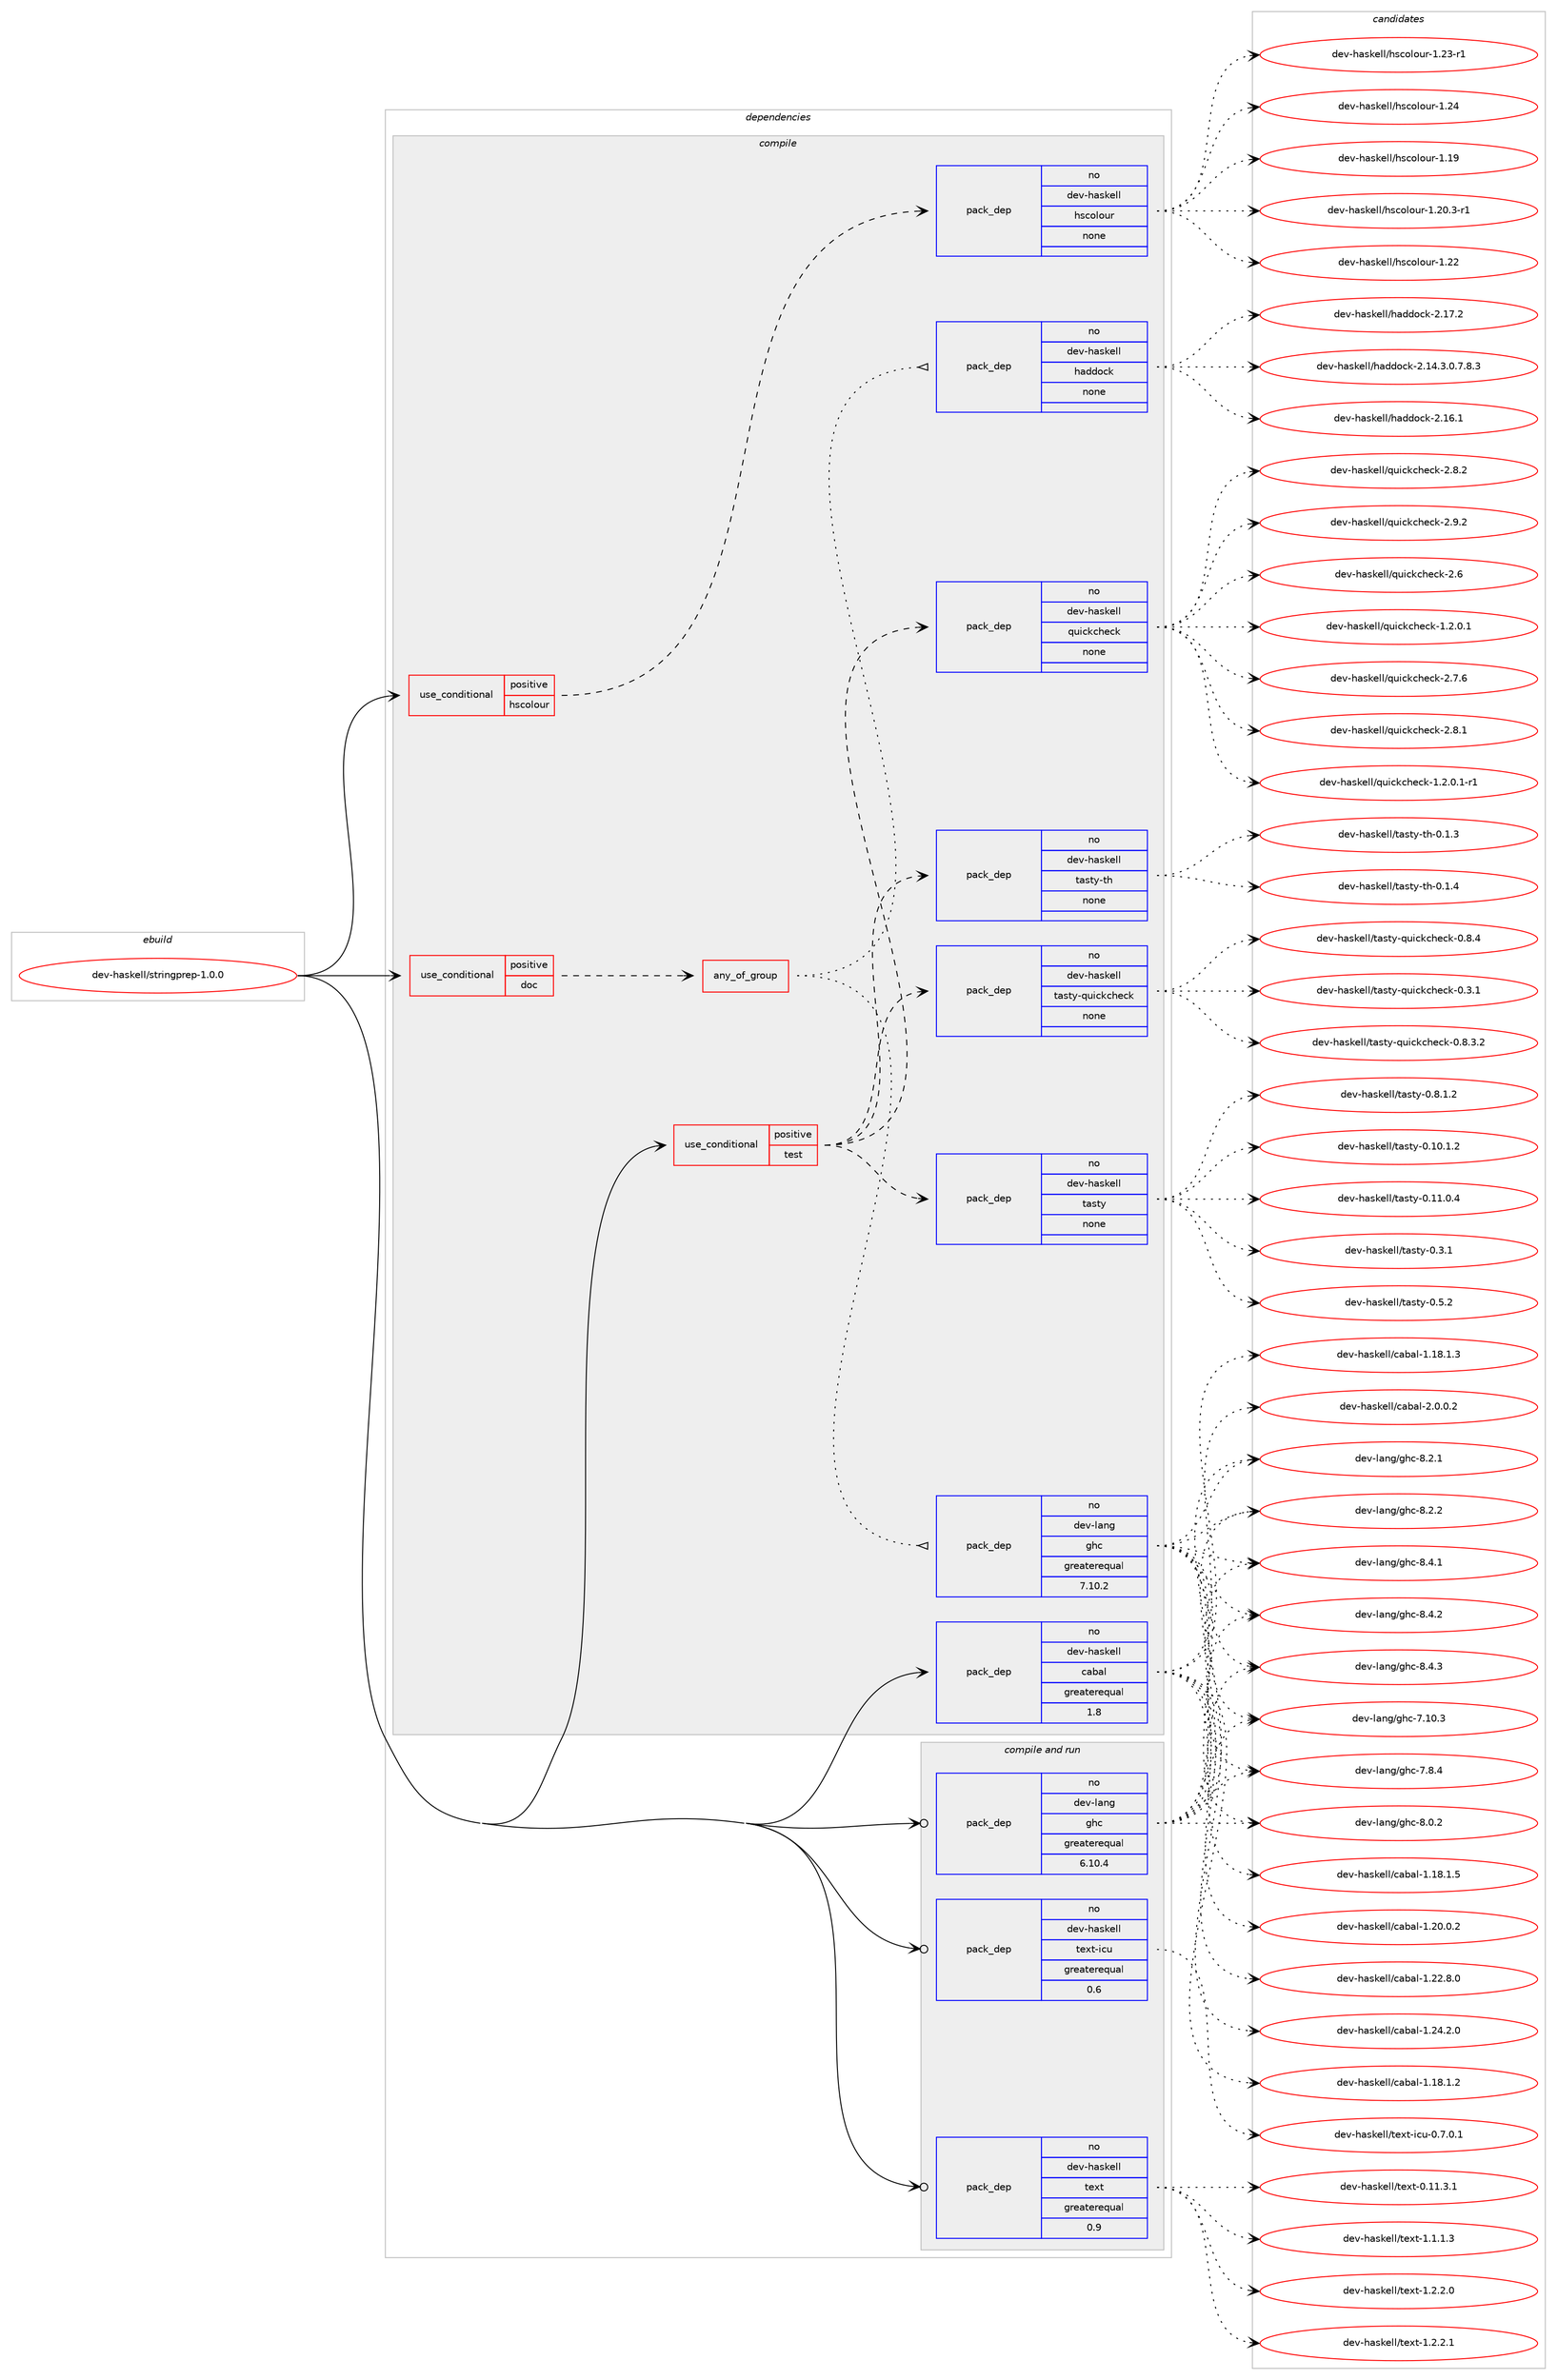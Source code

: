 digraph prolog {

# *************
# Graph options
# *************

newrank=true;
concentrate=true;
compound=true;
graph [rankdir=LR,fontname=Helvetica,fontsize=10,ranksep=1.5];#, ranksep=2.5, nodesep=0.2];
edge  [arrowhead=vee];
node  [fontname=Helvetica,fontsize=10];

# **********
# The ebuild
# **********

subgraph cluster_leftcol {
color=gray;
rank=same;
label=<<i>ebuild</i>>;
id [label="dev-haskell/stringprep-1.0.0", color=red, width=4, href="../dev-haskell/stringprep-1.0.0.svg"];
}

# ****************
# The dependencies
# ****************

subgraph cluster_midcol {
color=gray;
label=<<i>dependencies</i>>;
subgraph cluster_compile {
fillcolor="#eeeeee";
style=filled;
label=<<i>compile</i>>;
subgraph cond361542 {
dependency1344790 [label=<<TABLE BORDER="0" CELLBORDER="1" CELLSPACING="0" CELLPADDING="4"><TR><TD ROWSPAN="3" CELLPADDING="10">use_conditional</TD></TR><TR><TD>positive</TD></TR><TR><TD>doc</TD></TR></TABLE>>, shape=none, color=red];
subgraph any21576 {
dependency1344791 [label=<<TABLE BORDER="0" CELLBORDER="1" CELLSPACING="0" CELLPADDING="4"><TR><TD CELLPADDING="10">any_of_group</TD></TR></TABLE>>, shape=none, color=red];subgraph pack961120 {
dependency1344792 [label=<<TABLE BORDER="0" CELLBORDER="1" CELLSPACING="0" CELLPADDING="4" WIDTH="220"><TR><TD ROWSPAN="6" CELLPADDING="30">pack_dep</TD></TR><TR><TD WIDTH="110">no</TD></TR><TR><TD>dev-haskell</TD></TR><TR><TD>haddock</TD></TR><TR><TD>none</TD></TR><TR><TD></TD></TR></TABLE>>, shape=none, color=blue];
}
dependency1344791:e -> dependency1344792:w [weight=20,style="dotted",arrowhead="oinv"];
subgraph pack961121 {
dependency1344793 [label=<<TABLE BORDER="0" CELLBORDER="1" CELLSPACING="0" CELLPADDING="4" WIDTH="220"><TR><TD ROWSPAN="6" CELLPADDING="30">pack_dep</TD></TR><TR><TD WIDTH="110">no</TD></TR><TR><TD>dev-lang</TD></TR><TR><TD>ghc</TD></TR><TR><TD>greaterequal</TD></TR><TR><TD>7.10.2</TD></TR></TABLE>>, shape=none, color=blue];
}
dependency1344791:e -> dependency1344793:w [weight=20,style="dotted",arrowhead="oinv"];
}
dependency1344790:e -> dependency1344791:w [weight=20,style="dashed",arrowhead="vee"];
}
id:e -> dependency1344790:w [weight=20,style="solid",arrowhead="vee"];
subgraph cond361543 {
dependency1344794 [label=<<TABLE BORDER="0" CELLBORDER="1" CELLSPACING="0" CELLPADDING="4"><TR><TD ROWSPAN="3" CELLPADDING="10">use_conditional</TD></TR><TR><TD>positive</TD></TR><TR><TD>hscolour</TD></TR></TABLE>>, shape=none, color=red];
subgraph pack961122 {
dependency1344795 [label=<<TABLE BORDER="0" CELLBORDER="1" CELLSPACING="0" CELLPADDING="4" WIDTH="220"><TR><TD ROWSPAN="6" CELLPADDING="30">pack_dep</TD></TR><TR><TD WIDTH="110">no</TD></TR><TR><TD>dev-haskell</TD></TR><TR><TD>hscolour</TD></TR><TR><TD>none</TD></TR><TR><TD></TD></TR></TABLE>>, shape=none, color=blue];
}
dependency1344794:e -> dependency1344795:w [weight=20,style="dashed",arrowhead="vee"];
}
id:e -> dependency1344794:w [weight=20,style="solid",arrowhead="vee"];
subgraph cond361544 {
dependency1344796 [label=<<TABLE BORDER="0" CELLBORDER="1" CELLSPACING="0" CELLPADDING="4"><TR><TD ROWSPAN="3" CELLPADDING="10">use_conditional</TD></TR><TR><TD>positive</TD></TR><TR><TD>test</TD></TR></TABLE>>, shape=none, color=red];
subgraph pack961123 {
dependency1344797 [label=<<TABLE BORDER="0" CELLBORDER="1" CELLSPACING="0" CELLPADDING="4" WIDTH="220"><TR><TD ROWSPAN="6" CELLPADDING="30">pack_dep</TD></TR><TR><TD WIDTH="110">no</TD></TR><TR><TD>dev-haskell</TD></TR><TR><TD>quickcheck</TD></TR><TR><TD>none</TD></TR><TR><TD></TD></TR></TABLE>>, shape=none, color=blue];
}
dependency1344796:e -> dependency1344797:w [weight=20,style="dashed",arrowhead="vee"];
subgraph pack961124 {
dependency1344798 [label=<<TABLE BORDER="0" CELLBORDER="1" CELLSPACING="0" CELLPADDING="4" WIDTH="220"><TR><TD ROWSPAN="6" CELLPADDING="30">pack_dep</TD></TR><TR><TD WIDTH="110">no</TD></TR><TR><TD>dev-haskell</TD></TR><TR><TD>tasty</TD></TR><TR><TD>none</TD></TR><TR><TD></TD></TR></TABLE>>, shape=none, color=blue];
}
dependency1344796:e -> dependency1344798:w [weight=20,style="dashed",arrowhead="vee"];
subgraph pack961125 {
dependency1344799 [label=<<TABLE BORDER="0" CELLBORDER="1" CELLSPACING="0" CELLPADDING="4" WIDTH="220"><TR><TD ROWSPAN="6" CELLPADDING="30">pack_dep</TD></TR><TR><TD WIDTH="110">no</TD></TR><TR><TD>dev-haskell</TD></TR><TR><TD>tasty-quickcheck</TD></TR><TR><TD>none</TD></TR><TR><TD></TD></TR></TABLE>>, shape=none, color=blue];
}
dependency1344796:e -> dependency1344799:w [weight=20,style="dashed",arrowhead="vee"];
subgraph pack961126 {
dependency1344800 [label=<<TABLE BORDER="0" CELLBORDER="1" CELLSPACING="0" CELLPADDING="4" WIDTH="220"><TR><TD ROWSPAN="6" CELLPADDING="30">pack_dep</TD></TR><TR><TD WIDTH="110">no</TD></TR><TR><TD>dev-haskell</TD></TR><TR><TD>tasty-th</TD></TR><TR><TD>none</TD></TR><TR><TD></TD></TR></TABLE>>, shape=none, color=blue];
}
dependency1344796:e -> dependency1344800:w [weight=20,style="dashed",arrowhead="vee"];
}
id:e -> dependency1344796:w [weight=20,style="solid",arrowhead="vee"];
subgraph pack961127 {
dependency1344801 [label=<<TABLE BORDER="0" CELLBORDER="1" CELLSPACING="0" CELLPADDING="4" WIDTH="220"><TR><TD ROWSPAN="6" CELLPADDING="30">pack_dep</TD></TR><TR><TD WIDTH="110">no</TD></TR><TR><TD>dev-haskell</TD></TR><TR><TD>cabal</TD></TR><TR><TD>greaterequal</TD></TR><TR><TD>1.8</TD></TR></TABLE>>, shape=none, color=blue];
}
id:e -> dependency1344801:w [weight=20,style="solid",arrowhead="vee"];
}
subgraph cluster_compileandrun {
fillcolor="#eeeeee";
style=filled;
label=<<i>compile and run</i>>;
subgraph pack961128 {
dependency1344802 [label=<<TABLE BORDER="0" CELLBORDER="1" CELLSPACING="0" CELLPADDING="4" WIDTH="220"><TR><TD ROWSPAN="6" CELLPADDING="30">pack_dep</TD></TR><TR><TD WIDTH="110">no</TD></TR><TR><TD>dev-haskell</TD></TR><TR><TD>text</TD></TR><TR><TD>greaterequal</TD></TR><TR><TD>0.9</TD></TR></TABLE>>, shape=none, color=blue];
}
id:e -> dependency1344802:w [weight=20,style="solid",arrowhead="odotvee"];
subgraph pack961129 {
dependency1344803 [label=<<TABLE BORDER="0" CELLBORDER="1" CELLSPACING="0" CELLPADDING="4" WIDTH="220"><TR><TD ROWSPAN="6" CELLPADDING="30">pack_dep</TD></TR><TR><TD WIDTH="110">no</TD></TR><TR><TD>dev-haskell</TD></TR><TR><TD>text-icu</TD></TR><TR><TD>greaterequal</TD></TR><TR><TD>0.6</TD></TR></TABLE>>, shape=none, color=blue];
}
id:e -> dependency1344803:w [weight=20,style="solid",arrowhead="odotvee"];
subgraph pack961130 {
dependency1344804 [label=<<TABLE BORDER="0" CELLBORDER="1" CELLSPACING="0" CELLPADDING="4" WIDTH="220"><TR><TD ROWSPAN="6" CELLPADDING="30">pack_dep</TD></TR><TR><TD WIDTH="110">no</TD></TR><TR><TD>dev-lang</TD></TR><TR><TD>ghc</TD></TR><TR><TD>greaterequal</TD></TR><TR><TD>6.10.4</TD></TR></TABLE>>, shape=none, color=blue];
}
id:e -> dependency1344804:w [weight=20,style="solid",arrowhead="odotvee"];
}
subgraph cluster_run {
fillcolor="#eeeeee";
style=filled;
label=<<i>run</i>>;
}
}

# **************
# The candidates
# **************

subgraph cluster_choices {
rank=same;
color=gray;
label=<<i>candidates</i>>;

subgraph choice961120 {
color=black;
nodesep=1;
choice1001011184510497115107101108108471049710010011199107455046495246514648465546564651 [label="dev-haskell/haddock-2.14.3.0.7.8.3", color=red, width=4,href="../dev-haskell/haddock-2.14.3.0.7.8.3.svg"];
choice100101118451049711510710110810847104971001001119910745504649544649 [label="dev-haskell/haddock-2.16.1", color=red, width=4,href="../dev-haskell/haddock-2.16.1.svg"];
choice100101118451049711510710110810847104971001001119910745504649554650 [label="dev-haskell/haddock-2.17.2", color=red, width=4,href="../dev-haskell/haddock-2.17.2.svg"];
dependency1344792:e -> choice1001011184510497115107101108108471049710010011199107455046495246514648465546564651:w [style=dotted,weight="100"];
dependency1344792:e -> choice100101118451049711510710110810847104971001001119910745504649544649:w [style=dotted,weight="100"];
dependency1344792:e -> choice100101118451049711510710110810847104971001001119910745504649554650:w [style=dotted,weight="100"];
}
subgraph choice961121 {
color=black;
nodesep=1;
choice1001011184510897110103471031049945554649484651 [label="dev-lang/ghc-7.10.3", color=red, width=4,href="../dev-lang/ghc-7.10.3.svg"];
choice10010111845108971101034710310499455546564652 [label="dev-lang/ghc-7.8.4", color=red, width=4,href="../dev-lang/ghc-7.8.4.svg"];
choice10010111845108971101034710310499455646484650 [label="dev-lang/ghc-8.0.2", color=red, width=4,href="../dev-lang/ghc-8.0.2.svg"];
choice10010111845108971101034710310499455646504649 [label="dev-lang/ghc-8.2.1", color=red, width=4,href="../dev-lang/ghc-8.2.1.svg"];
choice10010111845108971101034710310499455646504650 [label="dev-lang/ghc-8.2.2", color=red, width=4,href="../dev-lang/ghc-8.2.2.svg"];
choice10010111845108971101034710310499455646524649 [label="dev-lang/ghc-8.4.1", color=red, width=4,href="../dev-lang/ghc-8.4.1.svg"];
choice10010111845108971101034710310499455646524650 [label="dev-lang/ghc-8.4.2", color=red, width=4,href="../dev-lang/ghc-8.4.2.svg"];
choice10010111845108971101034710310499455646524651 [label="dev-lang/ghc-8.4.3", color=red, width=4,href="../dev-lang/ghc-8.4.3.svg"];
dependency1344793:e -> choice1001011184510897110103471031049945554649484651:w [style=dotted,weight="100"];
dependency1344793:e -> choice10010111845108971101034710310499455546564652:w [style=dotted,weight="100"];
dependency1344793:e -> choice10010111845108971101034710310499455646484650:w [style=dotted,weight="100"];
dependency1344793:e -> choice10010111845108971101034710310499455646504649:w [style=dotted,weight="100"];
dependency1344793:e -> choice10010111845108971101034710310499455646504650:w [style=dotted,weight="100"];
dependency1344793:e -> choice10010111845108971101034710310499455646524649:w [style=dotted,weight="100"];
dependency1344793:e -> choice10010111845108971101034710310499455646524650:w [style=dotted,weight="100"];
dependency1344793:e -> choice10010111845108971101034710310499455646524651:w [style=dotted,weight="100"];
}
subgraph choice961122 {
color=black;
nodesep=1;
choice100101118451049711510710110810847104115991111081111171144549464957 [label="dev-haskell/hscolour-1.19", color=red, width=4,href="../dev-haskell/hscolour-1.19.svg"];
choice10010111845104971151071011081084710411599111108111117114454946504846514511449 [label="dev-haskell/hscolour-1.20.3-r1", color=red, width=4,href="../dev-haskell/hscolour-1.20.3-r1.svg"];
choice100101118451049711510710110810847104115991111081111171144549465050 [label="dev-haskell/hscolour-1.22", color=red, width=4,href="../dev-haskell/hscolour-1.22.svg"];
choice1001011184510497115107101108108471041159911110811111711445494650514511449 [label="dev-haskell/hscolour-1.23-r1", color=red, width=4,href="../dev-haskell/hscolour-1.23-r1.svg"];
choice100101118451049711510710110810847104115991111081111171144549465052 [label="dev-haskell/hscolour-1.24", color=red, width=4,href="../dev-haskell/hscolour-1.24.svg"];
dependency1344795:e -> choice100101118451049711510710110810847104115991111081111171144549464957:w [style=dotted,weight="100"];
dependency1344795:e -> choice10010111845104971151071011081084710411599111108111117114454946504846514511449:w [style=dotted,weight="100"];
dependency1344795:e -> choice100101118451049711510710110810847104115991111081111171144549465050:w [style=dotted,weight="100"];
dependency1344795:e -> choice1001011184510497115107101108108471041159911110811111711445494650514511449:w [style=dotted,weight="100"];
dependency1344795:e -> choice100101118451049711510710110810847104115991111081111171144549465052:w [style=dotted,weight="100"];
}
subgraph choice961123 {
color=black;
nodesep=1;
choice1001011184510497115107101108108471131171059910799104101991074549465046484649 [label="dev-haskell/quickcheck-1.2.0.1", color=red, width=4,href="../dev-haskell/quickcheck-1.2.0.1.svg"];
choice10010111845104971151071011081084711311710599107991041019910745494650464846494511449 [label="dev-haskell/quickcheck-1.2.0.1-r1", color=red, width=4,href="../dev-haskell/quickcheck-1.2.0.1-r1.svg"];
choice10010111845104971151071011081084711311710599107991041019910745504654 [label="dev-haskell/quickcheck-2.6", color=red, width=4,href="../dev-haskell/quickcheck-2.6.svg"];
choice100101118451049711510710110810847113117105991079910410199107455046554654 [label="dev-haskell/quickcheck-2.7.6", color=red, width=4,href="../dev-haskell/quickcheck-2.7.6.svg"];
choice100101118451049711510710110810847113117105991079910410199107455046564649 [label="dev-haskell/quickcheck-2.8.1", color=red, width=4,href="../dev-haskell/quickcheck-2.8.1.svg"];
choice100101118451049711510710110810847113117105991079910410199107455046564650 [label="dev-haskell/quickcheck-2.8.2", color=red, width=4,href="../dev-haskell/quickcheck-2.8.2.svg"];
choice100101118451049711510710110810847113117105991079910410199107455046574650 [label="dev-haskell/quickcheck-2.9.2", color=red, width=4,href="../dev-haskell/quickcheck-2.9.2.svg"];
dependency1344797:e -> choice1001011184510497115107101108108471131171059910799104101991074549465046484649:w [style=dotted,weight="100"];
dependency1344797:e -> choice10010111845104971151071011081084711311710599107991041019910745494650464846494511449:w [style=dotted,weight="100"];
dependency1344797:e -> choice10010111845104971151071011081084711311710599107991041019910745504654:w [style=dotted,weight="100"];
dependency1344797:e -> choice100101118451049711510710110810847113117105991079910410199107455046554654:w [style=dotted,weight="100"];
dependency1344797:e -> choice100101118451049711510710110810847113117105991079910410199107455046564649:w [style=dotted,weight="100"];
dependency1344797:e -> choice100101118451049711510710110810847113117105991079910410199107455046564650:w [style=dotted,weight="100"];
dependency1344797:e -> choice100101118451049711510710110810847113117105991079910410199107455046574650:w [style=dotted,weight="100"];
}
subgraph choice961124 {
color=black;
nodesep=1;
choice10010111845104971151071011081084711697115116121454846494846494650 [label="dev-haskell/tasty-0.10.1.2", color=red, width=4,href="../dev-haskell/tasty-0.10.1.2.svg"];
choice10010111845104971151071011081084711697115116121454846494946484652 [label="dev-haskell/tasty-0.11.0.4", color=red, width=4,href="../dev-haskell/tasty-0.11.0.4.svg"];
choice10010111845104971151071011081084711697115116121454846514649 [label="dev-haskell/tasty-0.3.1", color=red, width=4,href="../dev-haskell/tasty-0.3.1.svg"];
choice10010111845104971151071011081084711697115116121454846534650 [label="dev-haskell/tasty-0.5.2", color=red, width=4,href="../dev-haskell/tasty-0.5.2.svg"];
choice100101118451049711510710110810847116971151161214548465646494650 [label="dev-haskell/tasty-0.8.1.2", color=red, width=4,href="../dev-haskell/tasty-0.8.1.2.svg"];
dependency1344798:e -> choice10010111845104971151071011081084711697115116121454846494846494650:w [style=dotted,weight="100"];
dependency1344798:e -> choice10010111845104971151071011081084711697115116121454846494946484652:w [style=dotted,weight="100"];
dependency1344798:e -> choice10010111845104971151071011081084711697115116121454846514649:w [style=dotted,weight="100"];
dependency1344798:e -> choice10010111845104971151071011081084711697115116121454846534650:w [style=dotted,weight="100"];
dependency1344798:e -> choice100101118451049711510710110810847116971151161214548465646494650:w [style=dotted,weight="100"];
}
subgraph choice961125 {
color=black;
nodesep=1;
choice1001011184510497115107101108108471169711511612145113117105991079910410199107454846514649 [label="dev-haskell/tasty-quickcheck-0.3.1", color=red, width=4,href="../dev-haskell/tasty-quickcheck-0.3.1.svg"];
choice10010111845104971151071011081084711697115116121451131171059910799104101991074548465646514650 [label="dev-haskell/tasty-quickcheck-0.8.3.2", color=red, width=4,href="../dev-haskell/tasty-quickcheck-0.8.3.2.svg"];
choice1001011184510497115107101108108471169711511612145113117105991079910410199107454846564652 [label="dev-haskell/tasty-quickcheck-0.8.4", color=red, width=4,href="../dev-haskell/tasty-quickcheck-0.8.4.svg"];
dependency1344799:e -> choice1001011184510497115107101108108471169711511612145113117105991079910410199107454846514649:w [style=dotted,weight="100"];
dependency1344799:e -> choice10010111845104971151071011081084711697115116121451131171059910799104101991074548465646514650:w [style=dotted,weight="100"];
dependency1344799:e -> choice1001011184510497115107101108108471169711511612145113117105991079910410199107454846564652:w [style=dotted,weight="100"];
}
subgraph choice961126 {
color=black;
nodesep=1;
choice1001011184510497115107101108108471169711511612145116104454846494651 [label="dev-haskell/tasty-th-0.1.3", color=red, width=4,href="../dev-haskell/tasty-th-0.1.3.svg"];
choice1001011184510497115107101108108471169711511612145116104454846494652 [label="dev-haskell/tasty-th-0.1.4", color=red, width=4,href="../dev-haskell/tasty-th-0.1.4.svg"];
dependency1344800:e -> choice1001011184510497115107101108108471169711511612145116104454846494651:w [style=dotted,weight="100"];
dependency1344800:e -> choice1001011184510497115107101108108471169711511612145116104454846494652:w [style=dotted,weight="100"];
}
subgraph choice961127 {
color=black;
nodesep=1;
choice10010111845104971151071011081084799979897108454946495646494650 [label="dev-haskell/cabal-1.18.1.2", color=red, width=4,href="../dev-haskell/cabal-1.18.1.2.svg"];
choice10010111845104971151071011081084799979897108454946495646494651 [label="dev-haskell/cabal-1.18.1.3", color=red, width=4,href="../dev-haskell/cabal-1.18.1.3.svg"];
choice10010111845104971151071011081084799979897108454946495646494653 [label="dev-haskell/cabal-1.18.1.5", color=red, width=4,href="../dev-haskell/cabal-1.18.1.5.svg"];
choice10010111845104971151071011081084799979897108454946504846484650 [label="dev-haskell/cabal-1.20.0.2", color=red, width=4,href="../dev-haskell/cabal-1.20.0.2.svg"];
choice10010111845104971151071011081084799979897108454946505046564648 [label="dev-haskell/cabal-1.22.8.0", color=red, width=4,href="../dev-haskell/cabal-1.22.8.0.svg"];
choice10010111845104971151071011081084799979897108454946505246504648 [label="dev-haskell/cabal-1.24.2.0", color=red, width=4,href="../dev-haskell/cabal-1.24.2.0.svg"];
choice100101118451049711510710110810847999798971084550464846484650 [label="dev-haskell/cabal-2.0.0.2", color=red, width=4,href="../dev-haskell/cabal-2.0.0.2.svg"];
dependency1344801:e -> choice10010111845104971151071011081084799979897108454946495646494650:w [style=dotted,weight="100"];
dependency1344801:e -> choice10010111845104971151071011081084799979897108454946495646494651:w [style=dotted,weight="100"];
dependency1344801:e -> choice10010111845104971151071011081084799979897108454946495646494653:w [style=dotted,weight="100"];
dependency1344801:e -> choice10010111845104971151071011081084799979897108454946504846484650:w [style=dotted,weight="100"];
dependency1344801:e -> choice10010111845104971151071011081084799979897108454946505046564648:w [style=dotted,weight="100"];
dependency1344801:e -> choice10010111845104971151071011081084799979897108454946505246504648:w [style=dotted,weight="100"];
dependency1344801:e -> choice100101118451049711510710110810847999798971084550464846484650:w [style=dotted,weight="100"];
}
subgraph choice961128 {
color=black;
nodesep=1;
choice100101118451049711510710110810847116101120116454846494946514649 [label="dev-haskell/text-0.11.3.1", color=red, width=4,href="../dev-haskell/text-0.11.3.1.svg"];
choice1001011184510497115107101108108471161011201164549464946494651 [label="dev-haskell/text-1.1.1.3", color=red, width=4,href="../dev-haskell/text-1.1.1.3.svg"];
choice1001011184510497115107101108108471161011201164549465046504648 [label="dev-haskell/text-1.2.2.0", color=red, width=4,href="../dev-haskell/text-1.2.2.0.svg"];
choice1001011184510497115107101108108471161011201164549465046504649 [label="dev-haskell/text-1.2.2.1", color=red, width=4,href="../dev-haskell/text-1.2.2.1.svg"];
dependency1344802:e -> choice100101118451049711510710110810847116101120116454846494946514649:w [style=dotted,weight="100"];
dependency1344802:e -> choice1001011184510497115107101108108471161011201164549464946494651:w [style=dotted,weight="100"];
dependency1344802:e -> choice1001011184510497115107101108108471161011201164549465046504648:w [style=dotted,weight="100"];
dependency1344802:e -> choice1001011184510497115107101108108471161011201164549465046504649:w [style=dotted,weight="100"];
}
subgraph choice961129 {
color=black;
nodesep=1;
choice10010111845104971151071011081084711610112011645105991174548465546484649 [label="dev-haskell/text-icu-0.7.0.1", color=red, width=4,href="../dev-haskell/text-icu-0.7.0.1.svg"];
dependency1344803:e -> choice10010111845104971151071011081084711610112011645105991174548465546484649:w [style=dotted,weight="100"];
}
subgraph choice961130 {
color=black;
nodesep=1;
choice1001011184510897110103471031049945554649484651 [label="dev-lang/ghc-7.10.3", color=red, width=4,href="../dev-lang/ghc-7.10.3.svg"];
choice10010111845108971101034710310499455546564652 [label="dev-lang/ghc-7.8.4", color=red, width=4,href="../dev-lang/ghc-7.8.4.svg"];
choice10010111845108971101034710310499455646484650 [label="dev-lang/ghc-8.0.2", color=red, width=4,href="../dev-lang/ghc-8.0.2.svg"];
choice10010111845108971101034710310499455646504649 [label="dev-lang/ghc-8.2.1", color=red, width=4,href="../dev-lang/ghc-8.2.1.svg"];
choice10010111845108971101034710310499455646504650 [label="dev-lang/ghc-8.2.2", color=red, width=4,href="../dev-lang/ghc-8.2.2.svg"];
choice10010111845108971101034710310499455646524649 [label="dev-lang/ghc-8.4.1", color=red, width=4,href="../dev-lang/ghc-8.4.1.svg"];
choice10010111845108971101034710310499455646524650 [label="dev-lang/ghc-8.4.2", color=red, width=4,href="../dev-lang/ghc-8.4.2.svg"];
choice10010111845108971101034710310499455646524651 [label="dev-lang/ghc-8.4.3", color=red, width=4,href="../dev-lang/ghc-8.4.3.svg"];
dependency1344804:e -> choice1001011184510897110103471031049945554649484651:w [style=dotted,weight="100"];
dependency1344804:e -> choice10010111845108971101034710310499455546564652:w [style=dotted,weight="100"];
dependency1344804:e -> choice10010111845108971101034710310499455646484650:w [style=dotted,weight="100"];
dependency1344804:e -> choice10010111845108971101034710310499455646504649:w [style=dotted,weight="100"];
dependency1344804:e -> choice10010111845108971101034710310499455646504650:w [style=dotted,weight="100"];
dependency1344804:e -> choice10010111845108971101034710310499455646524649:w [style=dotted,weight="100"];
dependency1344804:e -> choice10010111845108971101034710310499455646524650:w [style=dotted,weight="100"];
dependency1344804:e -> choice10010111845108971101034710310499455646524651:w [style=dotted,weight="100"];
}
}

}
